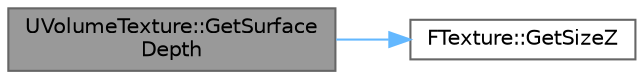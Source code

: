 digraph "UVolumeTexture::GetSurfaceDepth"
{
 // INTERACTIVE_SVG=YES
 // LATEX_PDF_SIZE
  bgcolor="transparent";
  edge [fontname=Helvetica,fontsize=10,labelfontname=Helvetica,labelfontsize=10];
  node [fontname=Helvetica,fontsize=10,shape=box,height=0.2,width=0.4];
  rankdir="LR";
  Node1 [id="Node000001",label="UVolumeTexture::GetSurface\lDepth",height=0.2,width=0.4,color="gray40", fillcolor="grey60", style="filled", fontcolor="black",tooltip=" "];
  Node1 -> Node2 [id="edge1_Node000001_Node000002",color="steelblue1",style="solid",tooltip=" "];
  Node2 [id="Node000002",label="FTexture::GetSizeZ",height=0.2,width=0.4,color="grey40", fillcolor="white", style="filled",URL="$d1/dda/classFTexture.html#ac83dd893379f14271c89939d832decb5",tooltip="Returns the depth of the texture in pixels."];
}
